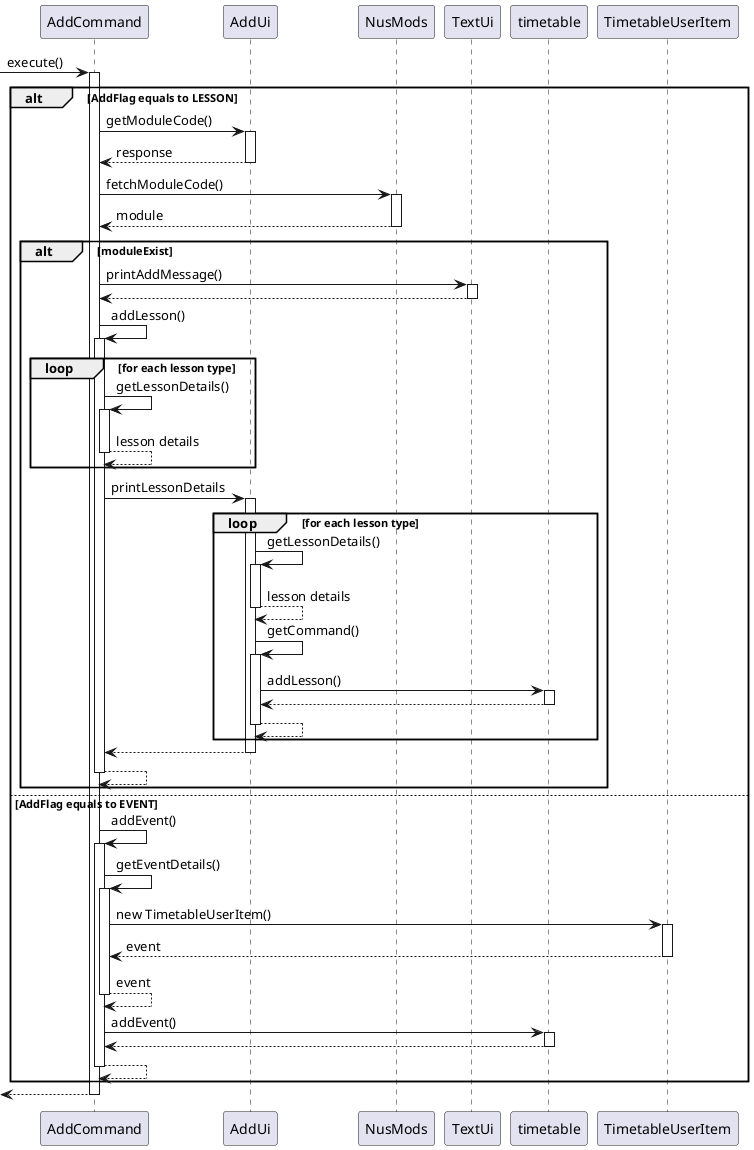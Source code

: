 @startuml
[-> AddCommand : execute()
activate AddCommand

alt AddFlag equals to LESSON
    AddCommand -> AddUi : getModuleCode()
    activate AddUi
    AddUi --> AddCommand : response
    deactivate AddUi
    AddCommand -> NusMods : fetchModuleCode()
    activate NusMods
    NusMods --> AddCommand : module
    deactivate NusMods
    alt moduleExist
        AddCommand -> TextUi : printAddMessage()
        activate TextUi
        TextUi --> AddCommand
        deactivate TextUi
        AddCommand -> AddCommand : addLesson()
        activate AddCommand
        Loop for each lesson type
            AddCommand -> AddCommand : getLessonDetails()
            activate AddCommand
            AddCommand --> AddCommand : lesson details
            deactivate AddCommand
        end
        AddCommand -> AddUi : printLessonDetails
        activate AddUi
        loop for each lesson type
            AddUi -> AddUi : getLessonDetails()
            activate AddUi
            AddUi --> AddUi : lesson details
            deactivate AddUi
            AddUi -> AddUi : getCommand()
            activate AddUi
            AddUi -> timetable : addLesson()
            activate timetable
            timetable --> AddUi
            deactivate timetable
            AddUi --> AddUi
            deactivate AddUi
        end
        AddUi --> AddCommand
        deactivate AddUi
        AddCommand --> AddCommand
        deactivate AddCommand
    end
else AddFlag equals to EVENT
    AddCommand -> AddCommand : addEvent()
    activate AddCommand
    AddCommand -> AddCommand : getEventDetails()
    activate AddCommand
    AddCommand -> TimetableUserItem : new TimetableUserItem()
    activate TimetableUserItem
    TimetableUserItem -->AddCommand : event
    deactivate TimetableUserItem
    AddCommand --> AddCommand : event
    deactivate AddCommand
    AddCommand -> timetable : addEvent()
    activate timetable
    timetable --> AddCommand
    deactivate timetable
    AddCommand --> AddCommand
    deactivate AddCommand
end
<-- AddCommand
deactivate AddCommand

@enduml
